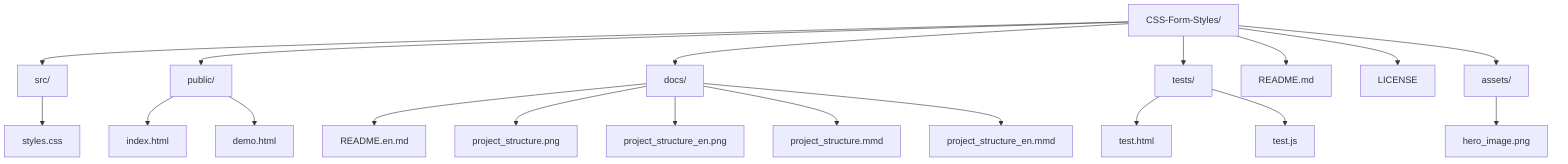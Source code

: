 graph TD
    A[CSS-Form-Styles/]
    A --> B[src/]
    B --> C[styles.css]
    A --> D[public/]
    D --> E[index.html]
    D --> E2[demo.html]
    A --> F[docs/]
    F --> F1[README.en.md]
    F --> F2[project_structure.png]
    F --> F3[project_structure_en.png]
    F --> F4[project_structure.mmd]
    F --> F5[project_structure_en.mmd]
    A --> G[tests/]
    G --> G1[test.html]
    G --> G2[test.js]
    A --> H[README.md]
    A --> I[LICENSE]
    A --> J[assets/]
    J --> J1[hero_image.png]